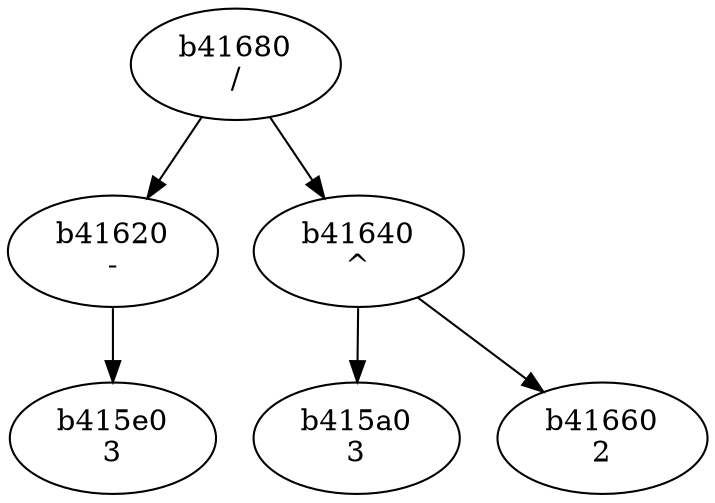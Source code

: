 digraph G{
"b41680
/"->"b41620
-";
"b41680
/"->"b41640
^";
"b41620
-"->"b415e0
3";
"b41620
-";
"b415e0
3";
"b41640
^"->"b415a0
3";
"b41640
^"->"b41660
2";
"b415a0
3";
"b41660
2";
}